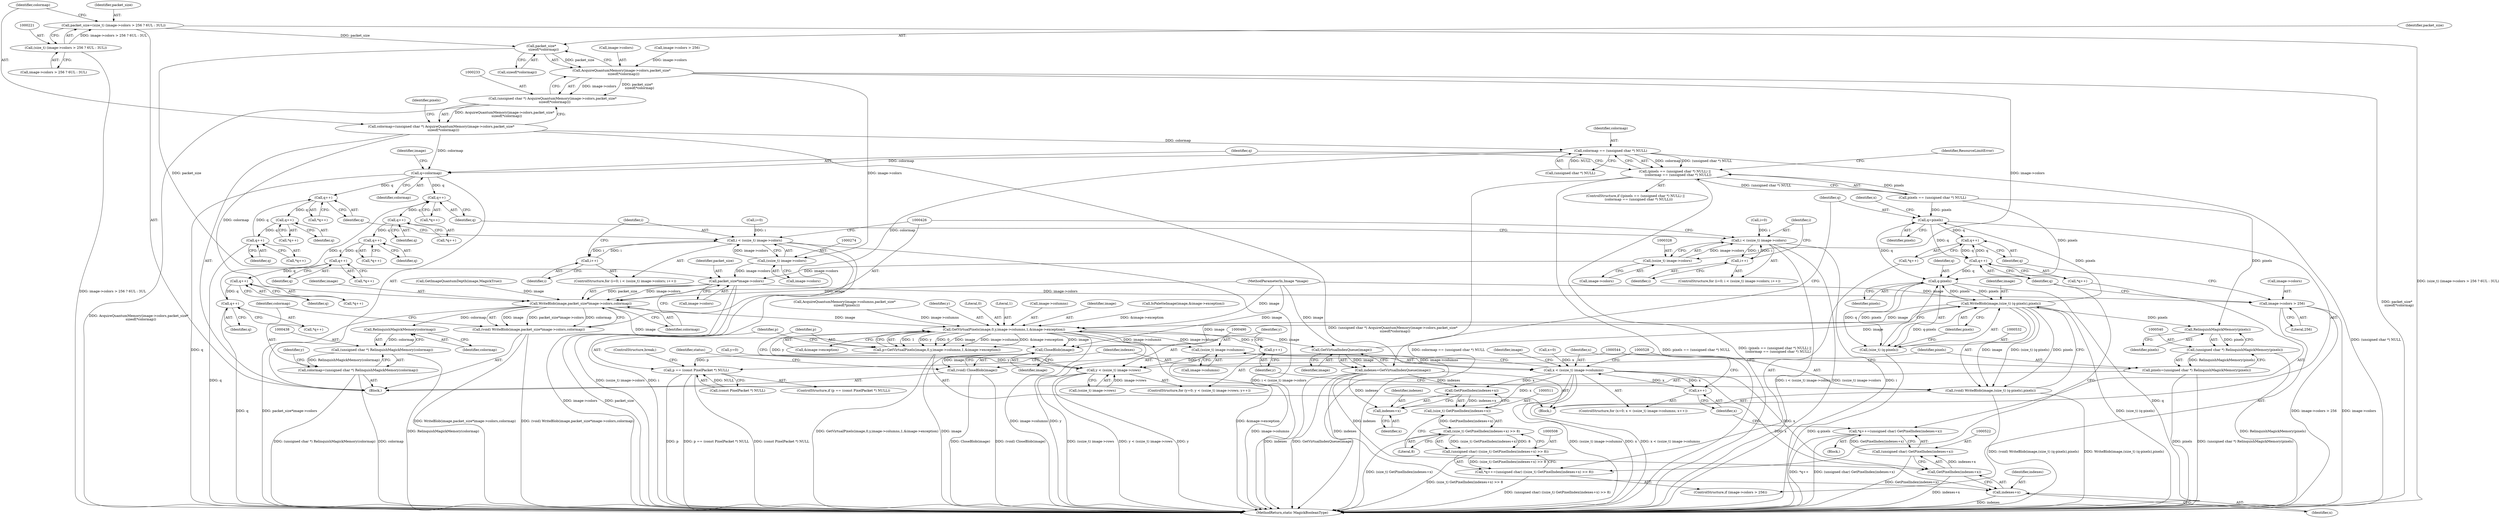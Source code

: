 digraph "0_ImageMagick_10b3823a7619ed22d42764733eb052c4159bc8c1@API" {
"1000238" [label="(Call,packet_size*\n    sizeof(*colormap))"];
"1000218" [label="(Call,packet_size=(size_t) (image->colors > 256 ? 6UL : 3UL))"];
"1000220" [label="(Call,(size_t) (image->colors > 256 ? 6UL : 3UL))"];
"1000234" [label="(Call,AcquireQuantumMemory(image->colors,packet_size*\n    sizeof(*colormap)))"];
"1000232" [label="(Call,(unsigned char *) AcquireQuantumMemory(image->colors,packet_size*\n    sizeof(*colormap)))"];
"1000230" [label="(Call,colormap=(unsigned char *) AcquireQuantumMemory(image->colors,packet_size*\n    sizeof(*colormap)))"];
"1000250" [label="(Call,colormap == (unsigned char *) NULL)"];
"1000244" [label="(Call,(pixels == (unsigned char *) NULL) ||\n      (colormap == (unsigned char *) NULL))"];
"1000258" [label="(Call,q=colormap)"];
"1000283" [label="(Call,q++)"];
"1000296" [label="(Call,q++)"];
"1000309" [label="(Call,q++)"];
"1000337" [label="(Call,q++)"];
"1000354" [label="(Call,q++)"];
"1000367" [label="(Call,q++)"];
"1000384" [label="(Call,q++)"];
"1000397" [label="(Call,q++)"];
"1000414" [label="(Call,q++)"];
"1000427" [label="(Call,WriteBlob(image,packet_size*image->colors,colormap))"];
"1000425" [label="(Call,(void) WriteBlob(image,packet_size*image->colors,colormap))"];
"1000439" [label="(Call,RelinquishMagickMemory(colormap))"];
"1000437" [label="(Call,(unsigned char *) RelinquishMagickMemory(colormap))"];
"1000435" [label="(Call,colormap=(unsigned char *) RelinquishMagickMemory(colormap))"];
"1000457" [label="(Call,GetVirtualPixels(image,0,y,image->columns,1,&image->exception))"];
"1000452" [label="(Call,y++)"];
"1000445" [label="(Call,y < (ssize_t) image->rows)"];
"1000455" [label="(Call,p=GetVirtualPixels(image,0,y,image->columns,1,&image->exception))"];
"1000470" [label="(Call,p == (const PixelPacket *) NULL)"];
"1000478" [label="(Call,GetVirtualIndexQueue(image))"];
"1000476" [label="(Call,indexes=GetVirtualIndexQueue(image))"];
"1000512" [label="(Call,GetPixelIndex(indexes+x))"];
"1000510" [label="(Call,(size_t) GetPixelIndex(indexes+x))"];
"1000509" [label="(Call,(size_t) GetPixelIndex(indexes+x) >> 8)"];
"1000507" [label="(Call,(unsigned char) ((size_t) GetPixelIndex(indexes+x) >> 8))"];
"1000503" [label="(Call,*q++=(unsigned char) ((size_t) GetPixelIndex(indexes+x) >> 8))"];
"1000513" [label="(Call,indexes+x)"];
"1000523" [label="(Call,GetPixelIndex(indexes+x))"];
"1000521" [label="(Call,(unsigned char) GetPixelIndex(indexes+x))"];
"1000517" [label="(Call,*q++=(unsigned char) GetPixelIndex(indexes+x))"];
"1000524" [label="(Call,indexes+x)"];
"1000529" [label="(Call,WriteBlob(image,(size_t) (q-pixels),pixels))"];
"1000480" [label="(Call,q=pixels)"];
"1000505" [label="(Call,q++)"];
"1000519" [label="(Call,q++)"];
"1000533" [label="(Call,q-pixels)"];
"1000531" [label="(Call,(size_t) (q-pixels))"];
"1000527" [label="(Call,(void) WriteBlob(image,(size_t) (q-pixels),pixels))"];
"1000541" [label="(Call,RelinquishMagickMemory(pixels))"];
"1000539" [label="(Call,(unsigned char *) RelinquishMagickMemory(pixels))"];
"1000537" [label="(Call,pixels=(unsigned char *) RelinquishMagickMemory(pixels))"];
"1000545" [label="(Call,CloseBlob(image))"];
"1000543" [label="(Call,(void) CloseBlob(image))"];
"1000489" [label="(Call,(ssize_t) image->columns)"];
"1000487" [label="(Call,x < (ssize_t) image->columns)"];
"1000494" [label="(Call,x++)"];
"1000273" [label="(Call,(ssize_t) image->colors)"];
"1000271" [label="(Call,i < (ssize_t) image->colors)"];
"1000278" [label="(Call,i++)"];
"1000429" [label="(Call,packet_size*image->colors)"];
"1000498" [label="(Call,image->colors > 256)"];
"1000327" [label="(Call,(ssize_t) image->colors)"];
"1000325" [label="(Call,i < (ssize_t) image->colors)"];
"1000332" [label="(Call,i++)"];
"1000396" [label="(Call,*q++)"];
"1000465" [label="(Call,&image->exception)"];
"1000246" [label="(Identifier,pixels)"];
"1000244" [label="(Call,(pixels == (unsigned char *) NULL) ||\n      (colormap == (unsigned char *) NULL))"];
"1000500" [label="(Identifier,image)"];
"1000354" [label="(Call,q++)"];
"1000296" [label="(Call,q++)"];
"1000195" [label="(Call,GetImageQuantumDepth(image,MagickTrue))"];
"1000484" [label="(Call,x=0)"];
"1000272" [label="(Identifier,i)"];
"1000282" [label="(Call,*q++)"];
"1000452" [label="(Call,y++)"];
"1000235" [label="(Call,image->colors)"];
"1000549" [label="(MethodReturn,static MagickBooleanType)"];
"1000251" [label="(Identifier,colormap)"];
"1000267" [label="(ControlStructure,for (i=0; i < (ssize_t) image->colors; i++))"];
"1000472" [label="(Call,(const PixelPacket *) NULL)"];
"1000456" [label="(Identifier,p)"];
"1000447" [label="(Call,(ssize_t) image->rows)"];
"1000497" [label="(ControlStructure,if (image->colors > 256))"];
"1000258" [label="(Call,q=colormap)"];
"1000478" [label="(Call,GetVirtualIndexQueue(image))"];
"1000541" [label="(Call,RelinquishMagickMemory(pixels))"];
"1000239" [label="(Identifier,packet_size)"];
"1000471" [label="(Identifier,p)"];
"1000106" [label="(MethodParameterIn,Image *image)"];
"1000439" [label="(Call,RelinquishMagickMemory(colormap))"];
"1000458" [label="(Identifier,image)"];
"1000513" [label="(Call,indexes+x)"];
"1000546" [label="(Identifier,image)"];
"1000297" [label="(Identifier,q)"];
"1000413" [label="(Call,*q++)"];
"1000427" [label="(Call,WriteBlob(image,packet_size*image->colors,colormap))"];
"1000488" [label="(Identifier,x)"];
"1000543" [label="(Call,(void) CloseBlob(image))"];
"1000181" [label="(Call,IsPaletteImage(image,&image->exception))"];
"1000455" [label="(Call,p=GetVirtualPixels(image,0,y,image->columns,1,&image->exception))"];
"1000519" [label="(Call,q++)"];
"1000477" [label="(Identifier,indexes)"];
"1000515" [label="(Identifier,x)"];
"1000385" [label="(Identifier,q)"];
"1000502" [label="(Literal,256)"];
"1000514" [label="(Identifier,indexes)"];
"1000259" [label="(Identifier,q)"];
"1000445" [label="(Call,y < (ssize_t) image->rows)"];
"1000510" [label="(Call,(size_t) GetPixelIndex(indexes+x))"];
"1000516" [label="(Literal,8)"];
"1000325" [label="(Call,i < (ssize_t) image->colors)"];
"1000284" [label="(Identifier,q)"];
"1000538" [label="(Identifier,pixels)"];
"1000520" [label="(Identifier,q)"];
"1000491" [label="(Call,image->columns)"];
"1000219" [label="(Identifier,packet_size)"];
"1000232" [label="(Call,(unsigned char *) AcquireQuantumMemory(image->colors,packet_size*\n    sizeof(*colormap)))"];
"1000512" [label="(Call,GetPixelIndex(indexes+x))"];
"1000469" [label="(ControlStructure,if (p == (const PixelPacket *) NULL))"];
"1000209" [label="(Call,AcquireQuantumMemory(image->columns,packet_size*\n    sizeof(*pixels)))"];
"1000275" [label="(Call,image->colors)"];
"1000240" [label="(Call,sizeof(*colormap))"];
"1000222" [label="(Call,image->colors > 256 ? 6UL : 3UL)"];
"1000415" [label="(Identifier,q)"];
"1000260" [label="(Identifier,colormap)"];
"1000475" [label="(ControlStructure,break;)"];
"1000252" [label="(Call,(unsigned char *) NULL)"];
"1000442" [label="(Call,y=0)"];
"1000366" [label="(Call,*q++)"];
"1000220" [label="(Call,(size_t) (image->colors > 256 ? 6UL : 3UL))"];
"1000470" [label="(Call,p == (const PixelPacket *) NULL)"];
"1000542" [label="(Identifier,pixels)"];
"1000431" [label="(Call,image->colors)"];
"1000238" [label="(Call,packet_size*\n    sizeof(*colormap))"];
"1000489" [label="(Call,(ssize_t) image->columns)"];
"1000234" [label="(Call,AcquireQuantumMemory(image->colors,packet_size*\n    sizeof(*colormap)))"];
"1000295" [label="(Call,*q++)"];
"1000430" [label="(Identifier,packet_size)"];
"1000256" [label="(Identifier,ResourceLimitError)"];
"1000460" [label="(Identifier,y)"];
"1000536" [label="(Identifier,pixels)"];
"1000279" [label="(Identifier,i)"];
"1000250" [label="(Call,colormap == (unsigned char *) NULL)"];
"1000459" [label="(Literal,0)"];
"1000507" [label="(Call,(unsigned char) ((size_t) GetPixelIndex(indexes+x) >> 8))"];
"1000499" [label="(Call,image->colors)"];
"1000503" [label="(Call,*q++=(unsigned char) ((size_t) GetPixelIndex(indexes+x) >> 8))"];
"1000327" [label="(Call,(ssize_t) image->colors)"];
"1000337" [label="(Call,q++)"];
"1000336" [label="(Call,*q++)"];
"1000483" [label="(ControlStructure,for (x=0; x < (ssize_t) image->columns; x++))"];
"1000283" [label="(Call,q++)"];
"1000457" [label="(Call,GetVirtualPixels(image,0,y,image->columns,1,&image->exception))"];
"1000268" [label="(Call,i=0)"];
"1000353" [label="(Call,*q++)"];
"1000537" [label="(Call,pixels=(unsigned char *) RelinquishMagickMemory(pixels))"];
"1000443" [label="(Identifier,y)"];
"1000545" [label="(Call,CloseBlob(image))"];
"1000504" [label="(Call,*q++)"];
"1000539" [label="(Call,(unsigned char *) RelinquishMagickMemory(pixels))"];
"1000223" [label="(Call,image->colors > 256)"];
"1000308" [label="(Call,*q++)"];
"1000464" [label="(Literal,1)"];
"1000397" [label="(Call,q++)"];
"1000383" [label="(Call,*q++)"];
"1000496" [label="(Block,)"];
"1000310" [label="(Identifier,q)"];
"1000107" [label="(Block,)"];
"1000309" [label="(Call,q++)"];
"1000495" [label="(Identifier,x)"];
"1000530" [label="(Identifier,image)"];
"1000494" [label="(Call,x++)"];
"1000425" [label="(Call,(void) WriteBlob(image,packet_size*image->colors,colormap))"];
"1000498" [label="(Call,image->colors > 256)"];
"1000367" [label="(Call,q++)"];
"1000326" [label="(Identifier,i)"];
"1000479" [label="(Identifier,image)"];
"1000414" [label="(Call,q++)"];
"1000333" [label="(Identifier,i)"];
"1000231" [label="(Identifier,colormap)"];
"1000437" [label="(Call,(unsigned char *) RelinquishMagickMemory(colormap))"];
"1000329" [label="(Call,image->colors)"];
"1000509" [label="(Call,(size_t) GetPixelIndex(indexes+x) >> 8)"];
"1000487" [label="(Call,x < (ssize_t) image->columns)"];
"1000548" [label="(Identifier,status)"];
"1000454" [label="(Block,)"];
"1000243" [label="(ControlStructure,if ((pixels == (unsigned char *) NULL) ||\n      (colormap == (unsigned char *) NULL)))"];
"1000338" [label="(Identifier,q)"];
"1000476" [label="(Call,indexes=GetVirtualIndexQueue(image))"];
"1000506" [label="(Identifier,q)"];
"1000529" [label="(Call,WriteBlob(image,(size_t) (q-pixels),pixels))"];
"1000428" [label="(Identifier,image)"];
"1000533" [label="(Call,q-pixels)"];
"1000446" [label="(Identifier,y)"];
"1000480" [label="(Call,q=pixels)"];
"1000531" [label="(Call,(size_t) (q-pixels))"];
"1000384" [label="(Call,q++)"];
"1000321" [label="(ControlStructure,for (i=0; i < (ssize_t) image->colors; i++))"];
"1000526" [label="(Identifier,x)"];
"1000534" [label="(Identifier,q)"];
"1000273" [label="(Call,(ssize_t) image->colors)"];
"1000436" [label="(Identifier,colormap)"];
"1000332" [label="(Call,i++)"];
"1000440" [label="(Identifier,colormap)"];
"1000527" [label="(Call,(void) WriteBlob(image,(size_t) (q-pixels),pixels))"];
"1000525" [label="(Identifier,indexes)"];
"1000355" [label="(Identifier,q)"];
"1000517" [label="(Call,*q++=(unsigned char) GetPixelIndex(indexes+x))"];
"1000230" [label="(Call,colormap=(unsigned char *) AcquireQuantumMemory(image->colors,packet_size*\n    sizeof(*colormap)))"];
"1000485" [label="(Identifier,x)"];
"1000523" [label="(Call,GetPixelIndex(indexes+x))"];
"1000429" [label="(Call,packet_size*image->colors)"];
"1000271" [label="(Call,i < (ssize_t) image->colors)"];
"1000398" [label="(Identifier,q)"];
"1000524" [label="(Call,indexes+x)"];
"1000461" [label="(Call,image->columns)"];
"1000521" [label="(Call,(unsigned char) GetPixelIndex(indexes+x))"];
"1000535" [label="(Identifier,pixels)"];
"1000453" [label="(Identifier,y)"];
"1000482" [label="(Identifier,pixels)"];
"1000322" [label="(Call,i=0)"];
"1000264" [label="(Identifier,image)"];
"1000505" [label="(Call,q++)"];
"1000278" [label="(Call,i++)"];
"1000245" [label="(Call,pixels == (unsigned char *) NULL)"];
"1000434" [label="(Identifier,colormap)"];
"1000218" [label="(Call,packet_size=(size_t) (image->colors > 256 ? 6UL : 3UL))"];
"1000435" [label="(Call,colormap=(unsigned char *) RelinquishMagickMemory(colormap))"];
"1000481" [label="(Identifier,q)"];
"1000368" [label="(Identifier,q)"];
"1000441" [label="(ControlStructure,for (y=0; y < (ssize_t) image->rows; y++))"];
"1000518" [label="(Call,*q++)"];
"1000238" -> "1000234"  [label="AST: "];
"1000238" -> "1000240"  [label="CFG: "];
"1000239" -> "1000238"  [label="AST: "];
"1000240" -> "1000238"  [label="AST: "];
"1000234" -> "1000238"  [label="CFG: "];
"1000238" -> "1000234"  [label="DDG: packet_size"];
"1000218" -> "1000238"  [label="DDG: packet_size"];
"1000238" -> "1000429"  [label="DDG: packet_size"];
"1000218" -> "1000107"  [label="AST: "];
"1000218" -> "1000220"  [label="CFG: "];
"1000219" -> "1000218"  [label="AST: "];
"1000220" -> "1000218"  [label="AST: "];
"1000231" -> "1000218"  [label="CFG: "];
"1000218" -> "1000549"  [label="DDG: (size_t) (image->colors > 256 ? 6UL : 3UL)"];
"1000220" -> "1000218"  [label="DDG: image->colors > 256 ? 6UL : 3UL"];
"1000220" -> "1000222"  [label="CFG: "];
"1000221" -> "1000220"  [label="AST: "];
"1000222" -> "1000220"  [label="AST: "];
"1000220" -> "1000549"  [label="DDG: image->colors > 256 ? 6UL : 3UL"];
"1000234" -> "1000232"  [label="AST: "];
"1000235" -> "1000234"  [label="AST: "];
"1000232" -> "1000234"  [label="CFG: "];
"1000234" -> "1000549"  [label="DDG: packet_size*\n    sizeof(*colormap)"];
"1000234" -> "1000232"  [label="DDG: image->colors"];
"1000234" -> "1000232"  [label="DDG: packet_size*\n    sizeof(*colormap)"];
"1000223" -> "1000234"  [label="DDG: image->colors"];
"1000234" -> "1000273"  [label="DDG: image->colors"];
"1000234" -> "1000327"  [label="DDG: image->colors"];
"1000232" -> "1000230"  [label="AST: "];
"1000233" -> "1000232"  [label="AST: "];
"1000230" -> "1000232"  [label="CFG: "];
"1000232" -> "1000549"  [label="DDG: AcquireQuantumMemory(image->colors,packet_size*\n    sizeof(*colormap))"];
"1000232" -> "1000230"  [label="DDG: AcquireQuantumMemory(image->colors,packet_size*\n    sizeof(*colormap))"];
"1000230" -> "1000107"  [label="AST: "];
"1000231" -> "1000230"  [label="AST: "];
"1000246" -> "1000230"  [label="CFG: "];
"1000230" -> "1000549"  [label="DDG: (unsigned char *) AcquireQuantumMemory(image->colors,packet_size*\n    sizeof(*colormap))"];
"1000230" -> "1000250"  [label="DDG: colormap"];
"1000230" -> "1000258"  [label="DDG: colormap"];
"1000230" -> "1000427"  [label="DDG: colormap"];
"1000250" -> "1000244"  [label="AST: "];
"1000250" -> "1000252"  [label="CFG: "];
"1000251" -> "1000250"  [label="AST: "];
"1000252" -> "1000250"  [label="AST: "];
"1000244" -> "1000250"  [label="CFG: "];
"1000250" -> "1000549"  [label="DDG: (unsigned char *) NULL"];
"1000250" -> "1000244"  [label="DDG: colormap"];
"1000250" -> "1000244"  [label="DDG: (unsigned char *) NULL"];
"1000252" -> "1000250"  [label="DDG: NULL"];
"1000250" -> "1000258"  [label="DDG: colormap"];
"1000250" -> "1000427"  [label="DDG: colormap"];
"1000244" -> "1000243"  [label="AST: "];
"1000244" -> "1000245"  [label="CFG: "];
"1000245" -> "1000244"  [label="AST: "];
"1000256" -> "1000244"  [label="CFG: "];
"1000259" -> "1000244"  [label="CFG: "];
"1000244" -> "1000549"  [label="DDG: (pixels == (unsigned char *) NULL) ||\n      (colormap == (unsigned char *) NULL)"];
"1000244" -> "1000549"  [label="DDG: colormap == (unsigned char *) NULL"];
"1000244" -> "1000549"  [label="DDG: pixels == (unsigned char *) NULL"];
"1000245" -> "1000244"  [label="DDG: pixels"];
"1000245" -> "1000244"  [label="DDG: (unsigned char *) NULL"];
"1000258" -> "1000107"  [label="AST: "];
"1000258" -> "1000260"  [label="CFG: "];
"1000259" -> "1000258"  [label="AST: "];
"1000260" -> "1000258"  [label="AST: "];
"1000264" -> "1000258"  [label="CFG: "];
"1000258" -> "1000549"  [label="DDG: q"];
"1000258" -> "1000283"  [label="DDG: q"];
"1000258" -> "1000337"  [label="DDG: q"];
"1000283" -> "1000282"  [label="AST: "];
"1000283" -> "1000284"  [label="CFG: "];
"1000284" -> "1000283"  [label="AST: "];
"1000282" -> "1000283"  [label="CFG: "];
"1000309" -> "1000283"  [label="DDG: q"];
"1000283" -> "1000296"  [label="DDG: q"];
"1000296" -> "1000295"  [label="AST: "];
"1000296" -> "1000297"  [label="CFG: "];
"1000297" -> "1000296"  [label="AST: "];
"1000295" -> "1000296"  [label="CFG: "];
"1000296" -> "1000309"  [label="DDG: q"];
"1000309" -> "1000308"  [label="AST: "];
"1000309" -> "1000310"  [label="CFG: "];
"1000310" -> "1000309"  [label="AST: "];
"1000308" -> "1000309"  [label="CFG: "];
"1000309" -> "1000549"  [label="DDG: q"];
"1000337" -> "1000336"  [label="AST: "];
"1000337" -> "1000338"  [label="CFG: "];
"1000338" -> "1000337"  [label="AST: "];
"1000336" -> "1000337"  [label="CFG: "];
"1000414" -> "1000337"  [label="DDG: q"];
"1000337" -> "1000354"  [label="DDG: q"];
"1000354" -> "1000353"  [label="AST: "];
"1000354" -> "1000355"  [label="CFG: "];
"1000355" -> "1000354"  [label="AST: "];
"1000353" -> "1000354"  [label="CFG: "];
"1000354" -> "1000367"  [label="DDG: q"];
"1000367" -> "1000366"  [label="AST: "];
"1000367" -> "1000368"  [label="CFG: "];
"1000368" -> "1000367"  [label="AST: "];
"1000366" -> "1000367"  [label="CFG: "];
"1000367" -> "1000384"  [label="DDG: q"];
"1000384" -> "1000383"  [label="AST: "];
"1000384" -> "1000385"  [label="CFG: "];
"1000385" -> "1000384"  [label="AST: "];
"1000383" -> "1000384"  [label="CFG: "];
"1000384" -> "1000397"  [label="DDG: q"];
"1000397" -> "1000396"  [label="AST: "];
"1000397" -> "1000398"  [label="CFG: "];
"1000398" -> "1000397"  [label="AST: "];
"1000396" -> "1000397"  [label="CFG: "];
"1000397" -> "1000414"  [label="DDG: q"];
"1000414" -> "1000413"  [label="AST: "];
"1000414" -> "1000415"  [label="CFG: "];
"1000415" -> "1000414"  [label="AST: "];
"1000413" -> "1000414"  [label="CFG: "];
"1000414" -> "1000549"  [label="DDG: q"];
"1000427" -> "1000425"  [label="AST: "];
"1000427" -> "1000434"  [label="CFG: "];
"1000428" -> "1000427"  [label="AST: "];
"1000429" -> "1000427"  [label="AST: "];
"1000434" -> "1000427"  [label="AST: "];
"1000425" -> "1000427"  [label="CFG: "];
"1000427" -> "1000549"  [label="DDG: packet_size*image->colors"];
"1000427" -> "1000425"  [label="DDG: image"];
"1000427" -> "1000425"  [label="DDG: packet_size*image->colors"];
"1000427" -> "1000425"  [label="DDG: colormap"];
"1000195" -> "1000427"  [label="DDG: image"];
"1000106" -> "1000427"  [label="DDG: image"];
"1000429" -> "1000427"  [label="DDG: packet_size"];
"1000429" -> "1000427"  [label="DDG: image->colors"];
"1000427" -> "1000439"  [label="DDG: colormap"];
"1000427" -> "1000457"  [label="DDG: image"];
"1000427" -> "1000545"  [label="DDG: image"];
"1000425" -> "1000107"  [label="AST: "];
"1000426" -> "1000425"  [label="AST: "];
"1000436" -> "1000425"  [label="CFG: "];
"1000425" -> "1000549"  [label="DDG: WriteBlob(image,packet_size*image->colors,colormap)"];
"1000425" -> "1000549"  [label="DDG: (void) WriteBlob(image,packet_size*image->colors,colormap)"];
"1000439" -> "1000437"  [label="AST: "];
"1000439" -> "1000440"  [label="CFG: "];
"1000440" -> "1000439"  [label="AST: "];
"1000437" -> "1000439"  [label="CFG: "];
"1000439" -> "1000437"  [label="DDG: colormap"];
"1000437" -> "1000435"  [label="AST: "];
"1000438" -> "1000437"  [label="AST: "];
"1000435" -> "1000437"  [label="CFG: "];
"1000437" -> "1000549"  [label="DDG: RelinquishMagickMemory(colormap)"];
"1000437" -> "1000435"  [label="DDG: RelinquishMagickMemory(colormap)"];
"1000435" -> "1000107"  [label="AST: "];
"1000436" -> "1000435"  [label="AST: "];
"1000443" -> "1000435"  [label="CFG: "];
"1000435" -> "1000549"  [label="DDG: colormap"];
"1000435" -> "1000549"  [label="DDG: (unsigned char *) RelinquishMagickMemory(colormap)"];
"1000457" -> "1000455"  [label="AST: "];
"1000457" -> "1000465"  [label="CFG: "];
"1000458" -> "1000457"  [label="AST: "];
"1000459" -> "1000457"  [label="AST: "];
"1000460" -> "1000457"  [label="AST: "];
"1000461" -> "1000457"  [label="AST: "];
"1000464" -> "1000457"  [label="AST: "];
"1000465" -> "1000457"  [label="AST: "];
"1000455" -> "1000457"  [label="CFG: "];
"1000457" -> "1000549"  [label="DDG: image->columns"];
"1000457" -> "1000549"  [label="DDG: y"];
"1000457" -> "1000549"  [label="DDG: &image->exception"];
"1000457" -> "1000452"  [label="DDG: y"];
"1000457" -> "1000455"  [label="DDG: 1"];
"1000457" -> "1000455"  [label="DDG: y"];
"1000457" -> "1000455"  [label="DDG: 0"];
"1000457" -> "1000455"  [label="DDG: image"];
"1000457" -> "1000455"  [label="DDG: image->columns"];
"1000457" -> "1000455"  [label="DDG: &image->exception"];
"1000529" -> "1000457"  [label="DDG: image"];
"1000106" -> "1000457"  [label="DDG: image"];
"1000445" -> "1000457"  [label="DDG: y"];
"1000209" -> "1000457"  [label="DDG: image->columns"];
"1000489" -> "1000457"  [label="DDG: image->columns"];
"1000181" -> "1000457"  [label="DDG: &image->exception"];
"1000457" -> "1000478"  [label="DDG: image"];
"1000457" -> "1000489"  [label="DDG: image->columns"];
"1000457" -> "1000545"  [label="DDG: image"];
"1000452" -> "1000441"  [label="AST: "];
"1000452" -> "1000453"  [label="CFG: "];
"1000453" -> "1000452"  [label="AST: "];
"1000446" -> "1000452"  [label="CFG: "];
"1000452" -> "1000445"  [label="DDG: y"];
"1000445" -> "1000441"  [label="AST: "];
"1000445" -> "1000447"  [label="CFG: "];
"1000446" -> "1000445"  [label="AST: "];
"1000447" -> "1000445"  [label="AST: "];
"1000456" -> "1000445"  [label="CFG: "];
"1000538" -> "1000445"  [label="CFG: "];
"1000445" -> "1000549"  [label="DDG: y"];
"1000445" -> "1000549"  [label="DDG: (ssize_t) image->rows"];
"1000445" -> "1000549"  [label="DDG: y < (ssize_t) image->rows"];
"1000442" -> "1000445"  [label="DDG: y"];
"1000447" -> "1000445"  [label="DDG: image->rows"];
"1000455" -> "1000454"  [label="AST: "];
"1000456" -> "1000455"  [label="AST: "];
"1000471" -> "1000455"  [label="CFG: "];
"1000455" -> "1000549"  [label="DDG: GetVirtualPixels(image,0,y,image->columns,1,&image->exception)"];
"1000455" -> "1000470"  [label="DDG: p"];
"1000470" -> "1000469"  [label="AST: "];
"1000470" -> "1000472"  [label="CFG: "];
"1000471" -> "1000470"  [label="AST: "];
"1000472" -> "1000470"  [label="AST: "];
"1000475" -> "1000470"  [label="CFG: "];
"1000477" -> "1000470"  [label="CFG: "];
"1000470" -> "1000549"  [label="DDG: (const PixelPacket *) NULL"];
"1000470" -> "1000549"  [label="DDG: p"];
"1000470" -> "1000549"  [label="DDG: p == (const PixelPacket *) NULL"];
"1000472" -> "1000470"  [label="DDG: NULL"];
"1000478" -> "1000476"  [label="AST: "];
"1000478" -> "1000479"  [label="CFG: "];
"1000479" -> "1000478"  [label="AST: "];
"1000476" -> "1000478"  [label="CFG: "];
"1000478" -> "1000476"  [label="DDG: image"];
"1000106" -> "1000478"  [label="DDG: image"];
"1000478" -> "1000529"  [label="DDG: image"];
"1000476" -> "1000454"  [label="AST: "];
"1000477" -> "1000476"  [label="AST: "];
"1000481" -> "1000476"  [label="CFG: "];
"1000476" -> "1000549"  [label="DDG: indexes"];
"1000476" -> "1000549"  [label="DDG: GetVirtualIndexQueue(image)"];
"1000476" -> "1000512"  [label="DDG: indexes"];
"1000476" -> "1000513"  [label="DDG: indexes"];
"1000476" -> "1000523"  [label="DDG: indexes"];
"1000476" -> "1000524"  [label="DDG: indexes"];
"1000512" -> "1000510"  [label="AST: "];
"1000512" -> "1000513"  [label="CFG: "];
"1000513" -> "1000512"  [label="AST: "];
"1000510" -> "1000512"  [label="CFG: "];
"1000512" -> "1000510"  [label="DDG: indexes+x"];
"1000487" -> "1000512"  [label="DDG: x"];
"1000510" -> "1000509"  [label="AST: "];
"1000511" -> "1000510"  [label="AST: "];
"1000516" -> "1000510"  [label="CFG: "];
"1000510" -> "1000509"  [label="DDG: GetPixelIndex(indexes+x)"];
"1000509" -> "1000507"  [label="AST: "];
"1000509" -> "1000516"  [label="CFG: "];
"1000516" -> "1000509"  [label="AST: "];
"1000507" -> "1000509"  [label="CFG: "];
"1000509" -> "1000549"  [label="DDG: (size_t) GetPixelIndex(indexes+x)"];
"1000509" -> "1000507"  [label="DDG: (size_t) GetPixelIndex(indexes+x)"];
"1000509" -> "1000507"  [label="DDG: 8"];
"1000507" -> "1000503"  [label="AST: "];
"1000508" -> "1000507"  [label="AST: "];
"1000503" -> "1000507"  [label="CFG: "];
"1000507" -> "1000549"  [label="DDG: (size_t) GetPixelIndex(indexes+x) >> 8"];
"1000507" -> "1000503"  [label="DDG: (size_t) GetPixelIndex(indexes+x) >> 8"];
"1000503" -> "1000497"  [label="AST: "];
"1000504" -> "1000503"  [label="AST: "];
"1000520" -> "1000503"  [label="CFG: "];
"1000503" -> "1000549"  [label="DDG: (unsigned char) ((size_t) GetPixelIndex(indexes+x) >> 8)"];
"1000513" -> "1000515"  [label="CFG: "];
"1000514" -> "1000513"  [label="AST: "];
"1000515" -> "1000513"  [label="AST: "];
"1000487" -> "1000513"  [label="DDG: x"];
"1000523" -> "1000521"  [label="AST: "];
"1000523" -> "1000524"  [label="CFG: "];
"1000524" -> "1000523"  [label="AST: "];
"1000521" -> "1000523"  [label="CFG: "];
"1000523" -> "1000549"  [label="DDG: indexes+x"];
"1000523" -> "1000521"  [label="DDG: indexes+x"];
"1000487" -> "1000523"  [label="DDG: x"];
"1000521" -> "1000517"  [label="AST: "];
"1000522" -> "1000521"  [label="AST: "];
"1000517" -> "1000521"  [label="CFG: "];
"1000521" -> "1000549"  [label="DDG: GetPixelIndex(indexes+x)"];
"1000521" -> "1000517"  [label="DDG: GetPixelIndex(indexes+x)"];
"1000517" -> "1000496"  [label="AST: "];
"1000518" -> "1000517"  [label="AST: "];
"1000495" -> "1000517"  [label="CFG: "];
"1000517" -> "1000549"  [label="DDG: *q++"];
"1000517" -> "1000549"  [label="DDG: (unsigned char) GetPixelIndex(indexes+x)"];
"1000524" -> "1000526"  [label="CFG: "];
"1000525" -> "1000524"  [label="AST: "];
"1000526" -> "1000524"  [label="AST: "];
"1000524" -> "1000549"  [label="DDG: indexes"];
"1000487" -> "1000524"  [label="DDG: x"];
"1000529" -> "1000527"  [label="AST: "];
"1000529" -> "1000536"  [label="CFG: "];
"1000530" -> "1000529"  [label="AST: "];
"1000531" -> "1000529"  [label="AST: "];
"1000536" -> "1000529"  [label="AST: "];
"1000527" -> "1000529"  [label="CFG: "];
"1000529" -> "1000549"  [label="DDG: (size_t) (q-pixels)"];
"1000529" -> "1000480"  [label="DDG: pixels"];
"1000529" -> "1000527"  [label="DDG: image"];
"1000529" -> "1000527"  [label="DDG: (size_t) (q-pixels)"];
"1000529" -> "1000527"  [label="DDG: pixels"];
"1000106" -> "1000529"  [label="DDG: image"];
"1000531" -> "1000529"  [label="DDG: q-pixels"];
"1000529" -> "1000533"  [label="DDG: pixels"];
"1000533" -> "1000529"  [label="DDG: pixels"];
"1000529" -> "1000541"  [label="DDG: pixels"];
"1000529" -> "1000545"  [label="DDG: image"];
"1000480" -> "1000454"  [label="AST: "];
"1000480" -> "1000482"  [label="CFG: "];
"1000481" -> "1000480"  [label="AST: "];
"1000482" -> "1000480"  [label="AST: "];
"1000485" -> "1000480"  [label="CFG: "];
"1000245" -> "1000480"  [label="DDG: pixels"];
"1000480" -> "1000505"  [label="DDG: q"];
"1000480" -> "1000519"  [label="DDG: q"];
"1000480" -> "1000533"  [label="DDG: q"];
"1000505" -> "1000504"  [label="AST: "];
"1000505" -> "1000506"  [label="CFG: "];
"1000506" -> "1000505"  [label="AST: "];
"1000504" -> "1000505"  [label="CFG: "];
"1000519" -> "1000505"  [label="DDG: q"];
"1000505" -> "1000519"  [label="DDG: q"];
"1000519" -> "1000518"  [label="AST: "];
"1000519" -> "1000520"  [label="CFG: "];
"1000520" -> "1000519"  [label="AST: "];
"1000518" -> "1000519"  [label="CFG: "];
"1000519" -> "1000533"  [label="DDG: q"];
"1000533" -> "1000531"  [label="AST: "];
"1000533" -> "1000535"  [label="CFG: "];
"1000534" -> "1000533"  [label="AST: "];
"1000535" -> "1000533"  [label="AST: "];
"1000531" -> "1000533"  [label="CFG: "];
"1000533" -> "1000549"  [label="DDG: q"];
"1000533" -> "1000531"  [label="DDG: q"];
"1000533" -> "1000531"  [label="DDG: pixels"];
"1000245" -> "1000533"  [label="DDG: pixels"];
"1000532" -> "1000531"  [label="AST: "];
"1000536" -> "1000531"  [label="CFG: "];
"1000531" -> "1000549"  [label="DDG: q-pixels"];
"1000527" -> "1000454"  [label="AST: "];
"1000528" -> "1000527"  [label="AST: "];
"1000453" -> "1000527"  [label="CFG: "];
"1000527" -> "1000549"  [label="DDG: WriteBlob(image,(size_t) (q-pixels),pixels)"];
"1000527" -> "1000549"  [label="DDG: (void) WriteBlob(image,(size_t) (q-pixels),pixels)"];
"1000541" -> "1000539"  [label="AST: "];
"1000541" -> "1000542"  [label="CFG: "];
"1000542" -> "1000541"  [label="AST: "];
"1000539" -> "1000541"  [label="CFG: "];
"1000541" -> "1000539"  [label="DDG: pixels"];
"1000245" -> "1000541"  [label="DDG: pixels"];
"1000539" -> "1000537"  [label="AST: "];
"1000540" -> "1000539"  [label="AST: "];
"1000537" -> "1000539"  [label="CFG: "];
"1000539" -> "1000549"  [label="DDG: RelinquishMagickMemory(pixels)"];
"1000539" -> "1000537"  [label="DDG: RelinquishMagickMemory(pixels)"];
"1000537" -> "1000107"  [label="AST: "];
"1000538" -> "1000537"  [label="AST: "];
"1000544" -> "1000537"  [label="CFG: "];
"1000537" -> "1000549"  [label="DDG: (unsigned char *) RelinquishMagickMemory(pixels)"];
"1000537" -> "1000549"  [label="DDG: pixels"];
"1000545" -> "1000543"  [label="AST: "];
"1000545" -> "1000546"  [label="CFG: "];
"1000546" -> "1000545"  [label="AST: "];
"1000543" -> "1000545"  [label="CFG: "];
"1000545" -> "1000549"  [label="DDG: image"];
"1000545" -> "1000543"  [label="DDG: image"];
"1000106" -> "1000545"  [label="DDG: image"];
"1000543" -> "1000107"  [label="AST: "];
"1000544" -> "1000543"  [label="AST: "];
"1000548" -> "1000543"  [label="CFG: "];
"1000543" -> "1000549"  [label="DDG: (void) CloseBlob(image)"];
"1000543" -> "1000549"  [label="DDG: CloseBlob(image)"];
"1000489" -> "1000487"  [label="AST: "];
"1000489" -> "1000491"  [label="CFG: "];
"1000490" -> "1000489"  [label="AST: "];
"1000491" -> "1000489"  [label="AST: "];
"1000487" -> "1000489"  [label="CFG: "];
"1000489" -> "1000549"  [label="DDG: image->columns"];
"1000489" -> "1000487"  [label="DDG: image->columns"];
"1000487" -> "1000483"  [label="AST: "];
"1000488" -> "1000487"  [label="AST: "];
"1000500" -> "1000487"  [label="CFG: "];
"1000528" -> "1000487"  [label="CFG: "];
"1000487" -> "1000549"  [label="DDG: (ssize_t) image->columns"];
"1000487" -> "1000549"  [label="DDG: x"];
"1000487" -> "1000549"  [label="DDG: x < (ssize_t) image->columns"];
"1000494" -> "1000487"  [label="DDG: x"];
"1000484" -> "1000487"  [label="DDG: x"];
"1000487" -> "1000494"  [label="DDG: x"];
"1000494" -> "1000483"  [label="AST: "];
"1000494" -> "1000495"  [label="CFG: "];
"1000495" -> "1000494"  [label="AST: "];
"1000488" -> "1000494"  [label="CFG: "];
"1000273" -> "1000271"  [label="AST: "];
"1000273" -> "1000275"  [label="CFG: "];
"1000274" -> "1000273"  [label="AST: "];
"1000275" -> "1000273"  [label="AST: "];
"1000271" -> "1000273"  [label="CFG: "];
"1000273" -> "1000271"  [label="DDG: image->colors"];
"1000273" -> "1000429"  [label="DDG: image->colors"];
"1000271" -> "1000267"  [label="AST: "];
"1000272" -> "1000271"  [label="AST: "];
"1000284" -> "1000271"  [label="CFG: "];
"1000426" -> "1000271"  [label="CFG: "];
"1000271" -> "1000549"  [label="DDG: (ssize_t) image->colors"];
"1000271" -> "1000549"  [label="DDG: i"];
"1000271" -> "1000549"  [label="DDG: i < (ssize_t) image->colors"];
"1000268" -> "1000271"  [label="DDG: i"];
"1000278" -> "1000271"  [label="DDG: i"];
"1000271" -> "1000278"  [label="DDG: i"];
"1000278" -> "1000267"  [label="AST: "];
"1000278" -> "1000279"  [label="CFG: "];
"1000279" -> "1000278"  [label="AST: "];
"1000272" -> "1000278"  [label="CFG: "];
"1000429" -> "1000431"  [label="CFG: "];
"1000430" -> "1000429"  [label="AST: "];
"1000431" -> "1000429"  [label="AST: "];
"1000434" -> "1000429"  [label="CFG: "];
"1000429" -> "1000549"  [label="DDG: image->colors"];
"1000429" -> "1000549"  [label="DDG: packet_size"];
"1000327" -> "1000429"  [label="DDG: image->colors"];
"1000429" -> "1000498"  [label="DDG: image->colors"];
"1000498" -> "1000497"  [label="AST: "];
"1000498" -> "1000502"  [label="CFG: "];
"1000499" -> "1000498"  [label="AST: "];
"1000502" -> "1000498"  [label="AST: "];
"1000506" -> "1000498"  [label="CFG: "];
"1000520" -> "1000498"  [label="CFG: "];
"1000498" -> "1000549"  [label="DDG: image->colors > 256"];
"1000498" -> "1000549"  [label="DDG: image->colors"];
"1000327" -> "1000325"  [label="AST: "];
"1000327" -> "1000329"  [label="CFG: "];
"1000328" -> "1000327"  [label="AST: "];
"1000329" -> "1000327"  [label="AST: "];
"1000325" -> "1000327"  [label="CFG: "];
"1000327" -> "1000325"  [label="DDG: image->colors"];
"1000325" -> "1000321"  [label="AST: "];
"1000326" -> "1000325"  [label="AST: "];
"1000338" -> "1000325"  [label="CFG: "];
"1000426" -> "1000325"  [label="CFG: "];
"1000325" -> "1000549"  [label="DDG: i"];
"1000325" -> "1000549"  [label="DDG: i < (ssize_t) image->colors"];
"1000325" -> "1000549"  [label="DDG: (ssize_t) image->colors"];
"1000332" -> "1000325"  [label="DDG: i"];
"1000322" -> "1000325"  [label="DDG: i"];
"1000325" -> "1000332"  [label="DDG: i"];
"1000332" -> "1000321"  [label="AST: "];
"1000332" -> "1000333"  [label="CFG: "];
"1000333" -> "1000332"  [label="AST: "];
"1000326" -> "1000332"  [label="CFG: "];
}
